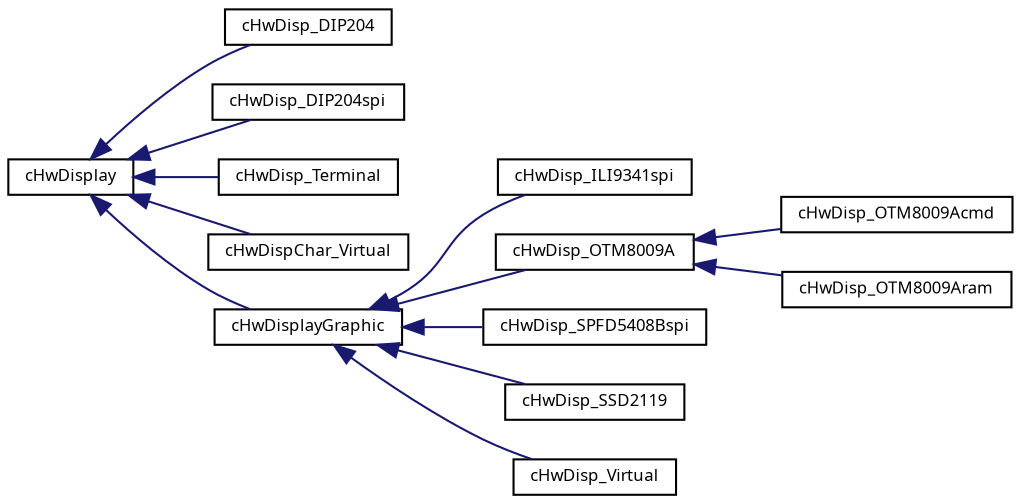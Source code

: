digraph "Graphical Class Hierarchy"
{
  edge [fontname="Sans",fontsize="8",labelfontname="Sans",labelfontsize="8"];
  node [fontname="Sans",fontsize="8",shape=record];
  rankdir="LR";
  Node1 [label="cHwDisplay",height=0.2,width=0.4,color="black", fillcolor="white", style="filled",URL="$classc_hw_display.html",tooltip="Abtract class supporting display hardware. "];
  Node1 -> Node2 [dir="back",color="midnightblue",fontsize="8",style="solid",fontname="Sans"];
  Node2 [label="cHwDisp_DIP204",height=0.2,width=0.4,color="black", fillcolor="white", style="filled",URL="$classc_hw_disp___d_i_p204.html",tooltip="LCD character display DIP204. "];
  Node1 -> Node3 [dir="back",color="midnightblue",fontsize="8",style="solid",fontname="Sans"];
  Node3 [label="cHwDisp_DIP204spi",height=0.2,width=0.4,color="black", fillcolor="white", style="filled",URL="$classc_hw_disp___d_i_p204spi.html",tooltip="LCD character display DIP204 with SPI interface. "];
  Node1 -> Node4 [dir="back",color="midnightblue",fontsize="8",style="solid",fontname="Sans"];
  Node4 [label="cHwDisp_Terminal",height=0.2,width=0.4,color="black", fillcolor="white", style="filled",URL="$classc_hw_disp___terminal.html",tooltip="Terminal display. "];
  Node1 -> Node5 [dir="back",color="midnightblue",fontsize="8",style="solid",fontname="Sans"];
  Node5 [label="cHwDispChar_Virtual",height=0.2,width=0.4,color="black", fillcolor="white", style="filled",URL="$classc_hw_disp_char___virtual.html",tooltip="Virtual character display (Server) "];
  Node1 -> Node6 [dir="back",color="midnightblue",fontsize="8",style="solid",fontname="Sans"];
  Node6 [label="cHwDisplayGraphic",height=0.2,width=0.4,color="black", fillcolor="white", style="filled",URL="$classc_hw_display_graphic.html",tooltip="Abstract class supporting graphic displays. "];
  Node6 -> Node7 [dir="back",color="midnightblue",fontsize="8",style="solid",fontname="Sans"];
  Node7 [label="cHwDisp_ILI9341spi",height=0.2,width=0.4,color="black", fillcolor="white", style="filled",URL="$classc_hw_disp___i_l_i9341spi.html",tooltip="LCD character display ILI9341spi. "];
  Node6 -> Node8 [dir="back",color="midnightblue",fontsize="8",style="solid",fontname="Sans"];
  Node8 [label="cHwDisp_OTM8009A",height=0.2,width=0.4,color="black", fillcolor="white", style="filled",URL="$classc_hw_disp___o_t_m8009_a.html",tooltip="... "];
  Node8 -> Node9 [dir="back",color="midnightblue",fontsize="8",style="solid",fontname="Sans"];
  Node9 [label="cHwDisp_OTM8009Acmd",height=0.2,width=0.4,color="black", fillcolor="white", style="filled",URL="$classc_hw_disp___o_t_m8009_acmd.html",tooltip="... "];
  Node8 -> Node10 [dir="back",color="midnightblue",fontsize="8",style="solid",fontname="Sans"];
  Node10 [label="cHwDisp_OTM8009Aram",height=0.2,width=0.4,color="black", fillcolor="white", style="filled",URL="$classc_hw_disp___o_t_m8009_aram.html",tooltip="... "];
  Node6 -> Node11 [dir="back",color="midnightblue",fontsize="8",style="solid",fontname="Sans"];
  Node11 [label="cHwDisp_SPFD5408Bspi",height=0.2,width=0.4,color="black", fillcolor="white", style="filled",URL="$classc_hw_disp___s_p_f_d5408_bspi.html",tooltip="LCD character display SPFD5408Bspi. "];
  Node6 -> Node12 [dir="back",color="midnightblue",fontsize="8",style="solid",fontname="Sans"];
  Node12 [label="cHwDisp_SSD2119",height=0.2,width=0.4,color="black", fillcolor="white", style="filled",URL="$classc_hw_disp___s_s_d2119.html",tooltip="LCD display ILI9341spi. "];
  Node6 -> Node13 [dir="back",color="midnightblue",fontsize="8",style="solid",fontname="Sans"];
  Node13 [label="cHwDisp_Virtual",height=0.2,width=0.4,color="black", fillcolor="white", style="filled",URL="$classc_hw_disp___virtual.html",tooltip="Virtual graphic display (Server) "];
}
